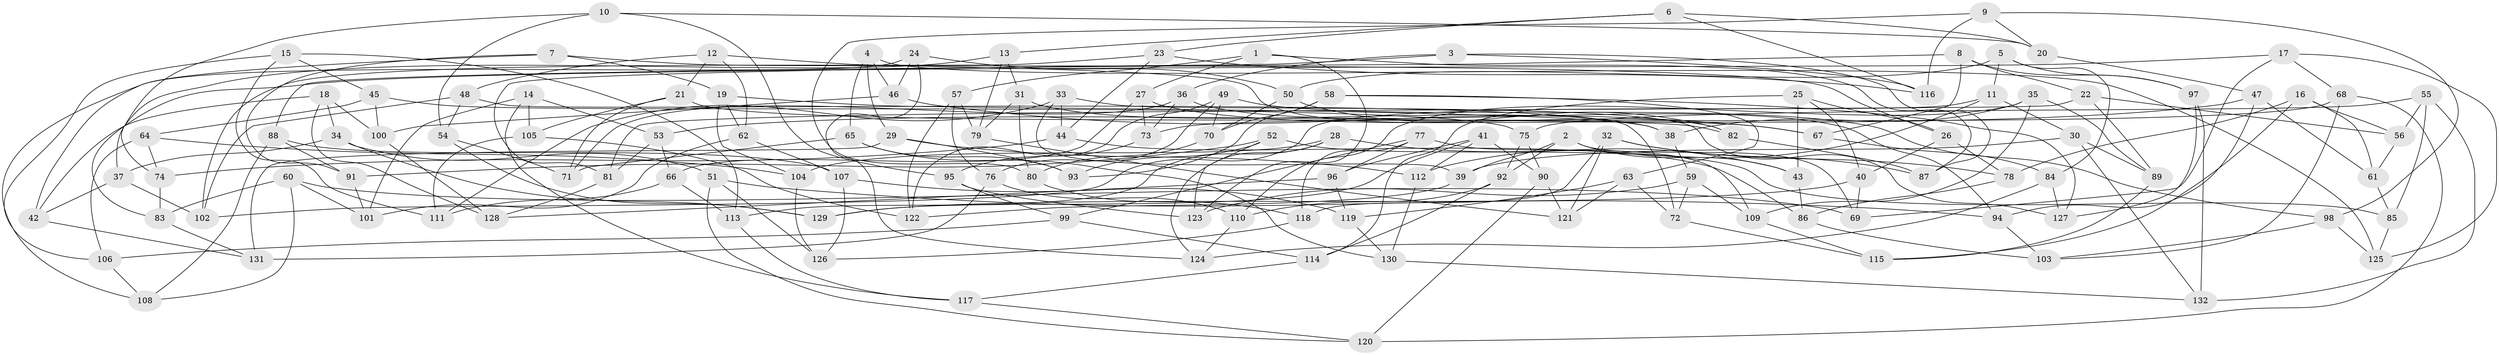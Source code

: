 // coarse degree distribution, {6: 0.5185185185185185, 5: 0.1111111111111111, 4: 0.35802469135802467, 3: 0.012345679012345678}
// Generated by graph-tools (version 1.1) at 2025/52/02/27/25 19:52:28]
// undirected, 132 vertices, 264 edges
graph export_dot {
graph [start="1"]
  node [color=gray90,style=filled];
  1;
  2;
  3;
  4;
  5;
  6;
  7;
  8;
  9;
  10;
  11;
  12;
  13;
  14;
  15;
  16;
  17;
  18;
  19;
  20;
  21;
  22;
  23;
  24;
  25;
  26;
  27;
  28;
  29;
  30;
  31;
  32;
  33;
  34;
  35;
  36;
  37;
  38;
  39;
  40;
  41;
  42;
  43;
  44;
  45;
  46;
  47;
  48;
  49;
  50;
  51;
  52;
  53;
  54;
  55;
  56;
  57;
  58;
  59;
  60;
  61;
  62;
  63;
  64;
  65;
  66;
  67;
  68;
  69;
  70;
  71;
  72;
  73;
  74;
  75;
  76;
  77;
  78;
  79;
  80;
  81;
  82;
  83;
  84;
  85;
  86;
  87;
  88;
  89;
  90;
  91;
  92;
  93;
  94;
  95;
  96;
  97;
  98;
  99;
  100;
  101;
  102;
  103;
  104;
  105;
  106;
  107;
  108;
  109;
  110;
  111;
  112;
  113;
  114;
  115;
  116;
  117;
  118;
  119;
  120;
  121;
  122;
  123;
  124;
  125;
  126;
  127;
  128;
  129;
  130;
  131;
  132;
  1 -- 57;
  1 -- 27;
  1 -- 87;
  1 -- 123;
  2 -- 69;
  2 -- 39;
  2 -- 92;
  2 -- 43;
  3 -- 81;
  3 -- 36;
  3 -- 87;
  3 -- 116;
  4 -- 125;
  4 -- 29;
  4 -- 46;
  4 -- 65;
  5 -- 84;
  5 -- 11;
  5 -- 50;
  5 -- 97;
  6 -- 20;
  6 -- 13;
  6 -- 23;
  6 -- 116;
  7 -- 42;
  7 -- 91;
  7 -- 26;
  7 -- 19;
  8 -- 88;
  8 -- 97;
  8 -- 22;
  8 -- 67;
  9 -- 80;
  9 -- 116;
  9 -- 98;
  9 -- 20;
  10 -- 54;
  10 -- 20;
  10 -- 95;
  10 -- 74;
  11 -- 112;
  11 -- 30;
  11 -- 102;
  12 -- 62;
  12 -- 21;
  12 -- 82;
  12 -- 48;
  13 -- 31;
  13 -- 37;
  13 -- 79;
  14 -- 53;
  14 -- 101;
  14 -- 105;
  14 -- 117;
  15 -- 106;
  15 -- 113;
  15 -- 111;
  15 -- 45;
  16 -- 56;
  16 -- 115;
  16 -- 61;
  16 -- 78;
  17 -- 83;
  17 -- 69;
  17 -- 125;
  17 -- 68;
  18 -- 42;
  18 -- 34;
  18 -- 128;
  18 -- 100;
  19 -- 38;
  19 -- 104;
  19 -- 62;
  20 -- 47;
  21 -- 82;
  21 -- 105;
  21 -- 71;
  22 -- 89;
  22 -- 81;
  22 -- 56;
  23 -- 44;
  23 -- 116;
  23 -- 102;
  24 -- 124;
  24 -- 108;
  24 -- 46;
  24 -- 50;
  25 -- 43;
  25 -- 40;
  25 -- 114;
  25 -- 26;
  26 -- 78;
  26 -- 40;
  27 -- 73;
  27 -- 67;
  27 -- 66;
  28 -- 104;
  28 -- 113;
  28 -- 43;
  28 -- 124;
  29 -- 112;
  29 -- 93;
  29 -- 131;
  30 -- 89;
  30 -- 39;
  30 -- 132;
  31 -- 38;
  31 -- 79;
  31 -- 80;
  32 -- 78;
  32 -- 87;
  32 -- 121;
  32 -- 118;
  33 -- 111;
  33 -- 127;
  33 -- 44;
  33 -- 39;
  34 -- 129;
  34 -- 37;
  34 -- 51;
  35 -- 109;
  35 -- 110;
  35 -- 38;
  35 -- 89;
  36 -- 71;
  36 -- 94;
  36 -- 73;
  37 -- 42;
  37 -- 102;
  38 -- 59;
  39 -- 122;
  40 -- 129;
  40 -- 69;
  41 -- 112;
  41 -- 90;
  41 -- 129;
  41 -- 96;
  42 -- 131;
  43 -- 86;
  44 -- 74;
  44 -- 86;
  45 -- 64;
  45 -- 75;
  45 -- 100;
  46 -- 100;
  46 -- 67;
  47 -- 61;
  47 -- 94;
  47 -- 53;
  48 -- 102;
  48 -- 72;
  48 -- 54;
  49 -- 70;
  49 -- 76;
  49 -- 122;
  49 -- 98;
  50 -- 70;
  50 -- 82;
  51 -- 120;
  51 -- 126;
  51 -- 94;
  52 -- 93;
  52 -- 85;
  52 -- 123;
  52 -- 91;
  53 -- 66;
  53 -- 81;
  54 -- 71;
  54 -- 129;
  55 -- 132;
  55 -- 75;
  55 -- 85;
  55 -- 56;
  56 -- 61;
  57 -- 79;
  57 -- 76;
  57 -- 122;
  58 -- 63;
  58 -- 70;
  58 -- 93;
  58 -- 127;
  59 -- 123;
  59 -- 109;
  59 -- 72;
  60 -- 69;
  60 -- 108;
  60 -- 83;
  60 -- 101;
  61 -- 85;
  62 -- 107;
  62 -- 101;
  63 -- 72;
  63 -- 119;
  63 -- 121;
  64 -- 74;
  64 -- 104;
  64 -- 106;
  65 -- 130;
  65 -- 93;
  65 -- 71;
  66 -- 111;
  66 -- 113;
  67 -- 84;
  68 -- 120;
  68 -- 73;
  68 -- 103;
  70 -- 80;
  72 -- 115;
  73 -- 95;
  74 -- 83;
  75 -- 90;
  75 -- 92;
  76 -- 110;
  76 -- 131;
  77 -- 99;
  77 -- 118;
  77 -- 109;
  77 -- 96;
  78 -- 86;
  79 -- 121;
  80 -- 118;
  81 -- 128;
  82 -- 87;
  83 -- 131;
  84 -- 124;
  84 -- 127;
  85 -- 125;
  86 -- 103;
  88 -- 107;
  88 -- 108;
  88 -- 91;
  89 -- 115;
  90 -- 121;
  90 -- 120;
  91 -- 101;
  92 -- 114;
  92 -- 110;
  94 -- 103;
  95 -- 99;
  95 -- 123;
  96 -- 119;
  96 -- 128;
  97 -- 127;
  97 -- 132;
  98 -- 103;
  98 -- 125;
  99 -- 114;
  99 -- 106;
  100 -- 128;
  104 -- 126;
  105 -- 111;
  105 -- 122;
  106 -- 108;
  107 -- 119;
  107 -- 126;
  109 -- 115;
  110 -- 124;
  112 -- 130;
  113 -- 117;
  114 -- 117;
  117 -- 120;
  118 -- 126;
  119 -- 130;
  130 -- 132;
}
